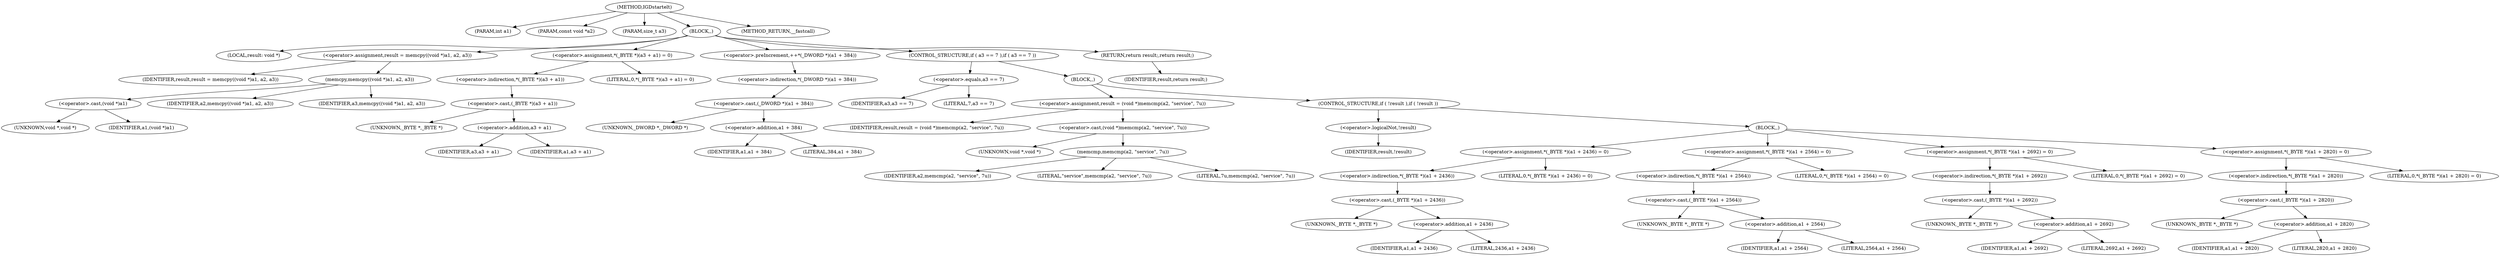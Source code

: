 digraph IGDstartelt {  
"1000102" [label = "(METHOD,IGDstartelt)" ]
"1000103" [label = "(PARAM,int a1)" ]
"1000104" [label = "(PARAM,const void *a2)" ]
"1000105" [label = "(PARAM,size_t a3)" ]
"1000106" [label = "(BLOCK,,)" ]
"1000107" [label = "(LOCAL,result: void *)" ]
"1000108" [label = "(<operator>.assignment,result = memcpy((void *)a1, a2, a3))" ]
"1000109" [label = "(IDENTIFIER,result,result = memcpy((void *)a1, a2, a3))" ]
"1000110" [label = "(memcpy,memcpy((void *)a1, a2, a3))" ]
"1000111" [label = "(<operator>.cast,(void *)a1)" ]
"1000112" [label = "(UNKNOWN,void *,void *)" ]
"1000113" [label = "(IDENTIFIER,a1,(void *)a1)" ]
"1000114" [label = "(IDENTIFIER,a2,memcpy((void *)a1, a2, a3))" ]
"1000115" [label = "(IDENTIFIER,a3,memcpy((void *)a1, a2, a3))" ]
"1000116" [label = "(<operator>.assignment,*(_BYTE *)(a3 + a1) = 0)" ]
"1000117" [label = "(<operator>.indirection,*(_BYTE *)(a3 + a1))" ]
"1000118" [label = "(<operator>.cast,(_BYTE *)(a3 + a1))" ]
"1000119" [label = "(UNKNOWN,_BYTE *,_BYTE *)" ]
"1000120" [label = "(<operator>.addition,a3 + a1)" ]
"1000121" [label = "(IDENTIFIER,a3,a3 + a1)" ]
"1000122" [label = "(IDENTIFIER,a1,a3 + a1)" ]
"1000123" [label = "(LITERAL,0,*(_BYTE *)(a3 + a1) = 0)" ]
"1000124" [label = "(<operator>.preIncrement,++*(_DWORD *)(a1 + 384))" ]
"1000125" [label = "(<operator>.indirection,*(_DWORD *)(a1 + 384))" ]
"1000126" [label = "(<operator>.cast,(_DWORD *)(a1 + 384))" ]
"1000127" [label = "(UNKNOWN,_DWORD *,_DWORD *)" ]
"1000128" [label = "(<operator>.addition,a1 + 384)" ]
"1000129" [label = "(IDENTIFIER,a1,a1 + 384)" ]
"1000130" [label = "(LITERAL,384,a1 + 384)" ]
"1000131" [label = "(CONTROL_STRUCTURE,if ( a3 == 7 ),if ( a3 == 7 ))" ]
"1000132" [label = "(<operator>.equals,a3 == 7)" ]
"1000133" [label = "(IDENTIFIER,a3,a3 == 7)" ]
"1000134" [label = "(LITERAL,7,a3 == 7)" ]
"1000135" [label = "(BLOCK,,)" ]
"1000136" [label = "(<operator>.assignment,result = (void *)memcmp(a2, \"service\", 7u))" ]
"1000137" [label = "(IDENTIFIER,result,result = (void *)memcmp(a2, \"service\", 7u))" ]
"1000138" [label = "(<operator>.cast,(void *)memcmp(a2, \"service\", 7u))" ]
"1000139" [label = "(UNKNOWN,void *,void *)" ]
"1000140" [label = "(memcmp,memcmp(a2, \"service\", 7u))" ]
"1000141" [label = "(IDENTIFIER,a2,memcmp(a2, \"service\", 7u))" ]
"1000142" [label = "(LITERAL,\"service\",memcmp(a2, \"service\", 7u))" ]
"1000143" [label = "(LITERAL,7u,memcmp(a2, \"service\", 7u))" ]
"1000144" [label = "(CONTROL_STRUCTURE,if ( !result ),if ( !result ))" ]
"1000145" [label = "(<operator>.logicalNot,!result)" ]
"1000146" [label = "(IDENTIFIER,result,!result)" ]
"1000147" [label = "(BLOCK,,)" ]
"1000148" [label = "(<operator>.assignment,*(_BYTE *)(a1 + 2436) = 0)" ]
"1000149" [label = "(<operator>.indirection,*(_BYTE *)(a1 + 2436))" ]
"1000150" [label = "(<operator>.cast,(_BYTE *)(a1 + 2436))" ]
"1000151" [label = "(UNKNOWN,_BYTE *,_BYTE *)" ]
"1000152" [label = "(<operator>.addition,a1 + 2436)" ]
"1000153" [label = "(IDENTIFIER,a1,a1 + 2436)" ]
"1000154" [label = "(LITERAL,2436,a1 + 2436)" ]
"1000155" [label = "(LITERAL,0,*(_BYTE *)(a1 + 2436) = 0)" ]
"1000156" [label = "(<operator>.assignment,*(_BYTE *)(a1 + 2564) = 0)" ]
"1000157" [label = "(<operator>.indirection,*(_BYTE *)(a1 + 2564))" ]
"1000158" [label = "(<operator>.cast,(_BYTE *)(a1 + 2564))" ]
"1000159" [label = "(UNKNOWN,_BYTE *,_BYTE *)" ]
"1000160" [label = "(<operator>.addition,a1 + 2564)" ]
"1000161" [label = "(IDENTIFIER,a1,a1 + 2564)" ]
"1000162" [label = "(LITERAL,2564,a1 + 2564)" ]
"1000163" [label = "(LITERAL,0,*(_BYTE *)(a1 + 2564) = 0)" ]
"1000164" [label = "(<operator>.assignment,*(_BYTE *)(a1 + 2692) = 0)" ]
"1000165" [label = "(<operator>.indirection,*(_BYTE *)(a1 + 2692))" ]
"1000166" [label = "(<operator>.cast,(_BYTE *)(a1 + 2692))" ]
"1000167" [label = "(UNKNOWN,_BYTE *,_BYTE *)" ]
"1000168" [label = "(<operator>.addition,a1 + 2692)" ]
"1000169" [label = "(IDENTIFIER,a1,a1 + 2692)" ]
"1000170" [label = "(LITERAL,2692,a1 + 2692)" ]
"1000171" [label = "(LITERAL,0,*(_BYTE *)(a1 + 2692) = 0)" ]
"1000172" [label = "(<operator>.assignment,*(_BYTE *)(a1 + 2820) = 0)" ]
"1000173" [label = "(<operator>.indirection,*(_BYTE *)(a1 + 2820))" ]
"1000174" [label = "(<operator>.cast,(_BYTE *)(a1 + 2820))" ]
"1000175" [label = "(UNKNOWN,_BYTE *,_BYTE *)" ]
"1000176" [label = "(<operator>.addition,a1 + 2820)" ]
"1000177" [label = "(IDENTIFIER,a1,a1 + 2820)" ]
"1000178" [label = "(LITERAL,2820,a1 + 2820)" ]
"1000179" [label = "(LITERAL,0,*(_BYTE *)(a1 + 2820) = 0)" ]
"1000180" [label = "(RETURN,return result;,return result;)" ]
"1000181" [label = "(IDENTIFIER,result,return result;)" ]
"1000182" [label = "(METHOD_RETURN,__fastcall)" ]
  "1000102" -> "1000103" 
  "1000102" -> "1000104" 
  "1000102" -> "1000105" 
  "1000102" -> "1000106" 
  "1000102" -> "1000182" 
  "1000106" -> "1000107" 
  "1000106" -> "1000108" 
  "1000106" -> "1000116" 
  "1000106" -> "1000124" 
  "1000106" -> "1000131" 
  "1000106" -> "1000180" 
  "1000108" -> "1000109" 
  "1000108" -> "1000110" 
  "1000110" -> "1000111" 
  "1000110" -> "1000114" 
  "1000110" -> "1000115" 
  "1000111" -> "1000112" 
  "1000111" -> "1000113" 
  "1000116" -> "1000117" 
  "1000116" -> "1000123" 
  "1000117" -> "1000118" 
  "1000118" -> "1000119" 
  "1000118" -> "1000120" 
  "1000120" -> "1000121" 
  "1000120" -> "1000122" 
  "1000124" -> "1000125" 
  "1000125" -> "1000126" 
  "1000126" -> "1000127" 
  "1000126" -> "1000128" 
  "1000128" -> "1000129" 
  "1000128" -> "1000130" 
  "1000131" -> "1000132" 
  "1000131" -> "1000135" 
  "1000132" -> "1000133" 
  "1000132" -> "1000134" 
  "1000135" -> "1000136" 
  "1000135" -> "1000144" 
  "1000136" -> "1000137" 
  "1000136" -> "1000138" 
  "1000138" -> "1000139" 
  "1000138" -> "1000140" 
  "1000140" -> "1000141" 
  "1000140" -> "1000142" 
  "1000140" -> "1000143" 
  "1000144" -> "1000145" 
  "1000144" -> "1000147" 
  "1000145" -> "1000146" 
  "1000147" -> "1000148" 
  "1000147" -> "1000156" 
  "1000147" -> "1000164" 
  "1000147" -> "1000172" 
  "1000148" -> "1000149" 
  "1000148" -> "1000155" 
  "1000149" -> "1000150" 
  "1000150" -> "1000151" 
  "1000150" -> "1000152" 
  "1000152" -> "1000153" 
  "1000152" -> "1000154" 
  "1000156" -> "1000157" 
  "1000156" -> "1000163" 
  "1000157" -> "1000158" 
  "1000158" -> "1000159" 
  "1000158" -> "1000160" 
  "1000160" -> "1000161" 
  "1000160" -> "1000162" 
  "1000164" -> "1000165" 
  "1000164" -> "1000171" 
  "1000165" -> "1000166" 
  "1000166" -> "1000167" 
  "1000166" -> "1000168" 
  "1000168" -> "1000169" 
  "1000168" -> "1000170" 
  "1000172" -> "1000173" 
  "1000172" -> "1000179" 
  "1000173" -> "1000174" 
  "1000174" -> "1000175" 
  "1000174" -> "1000176" 
  "1000176" -> "1000177" 
  "1000176" -> "1000178" 
  "1000180" -> "1000181" 
}
